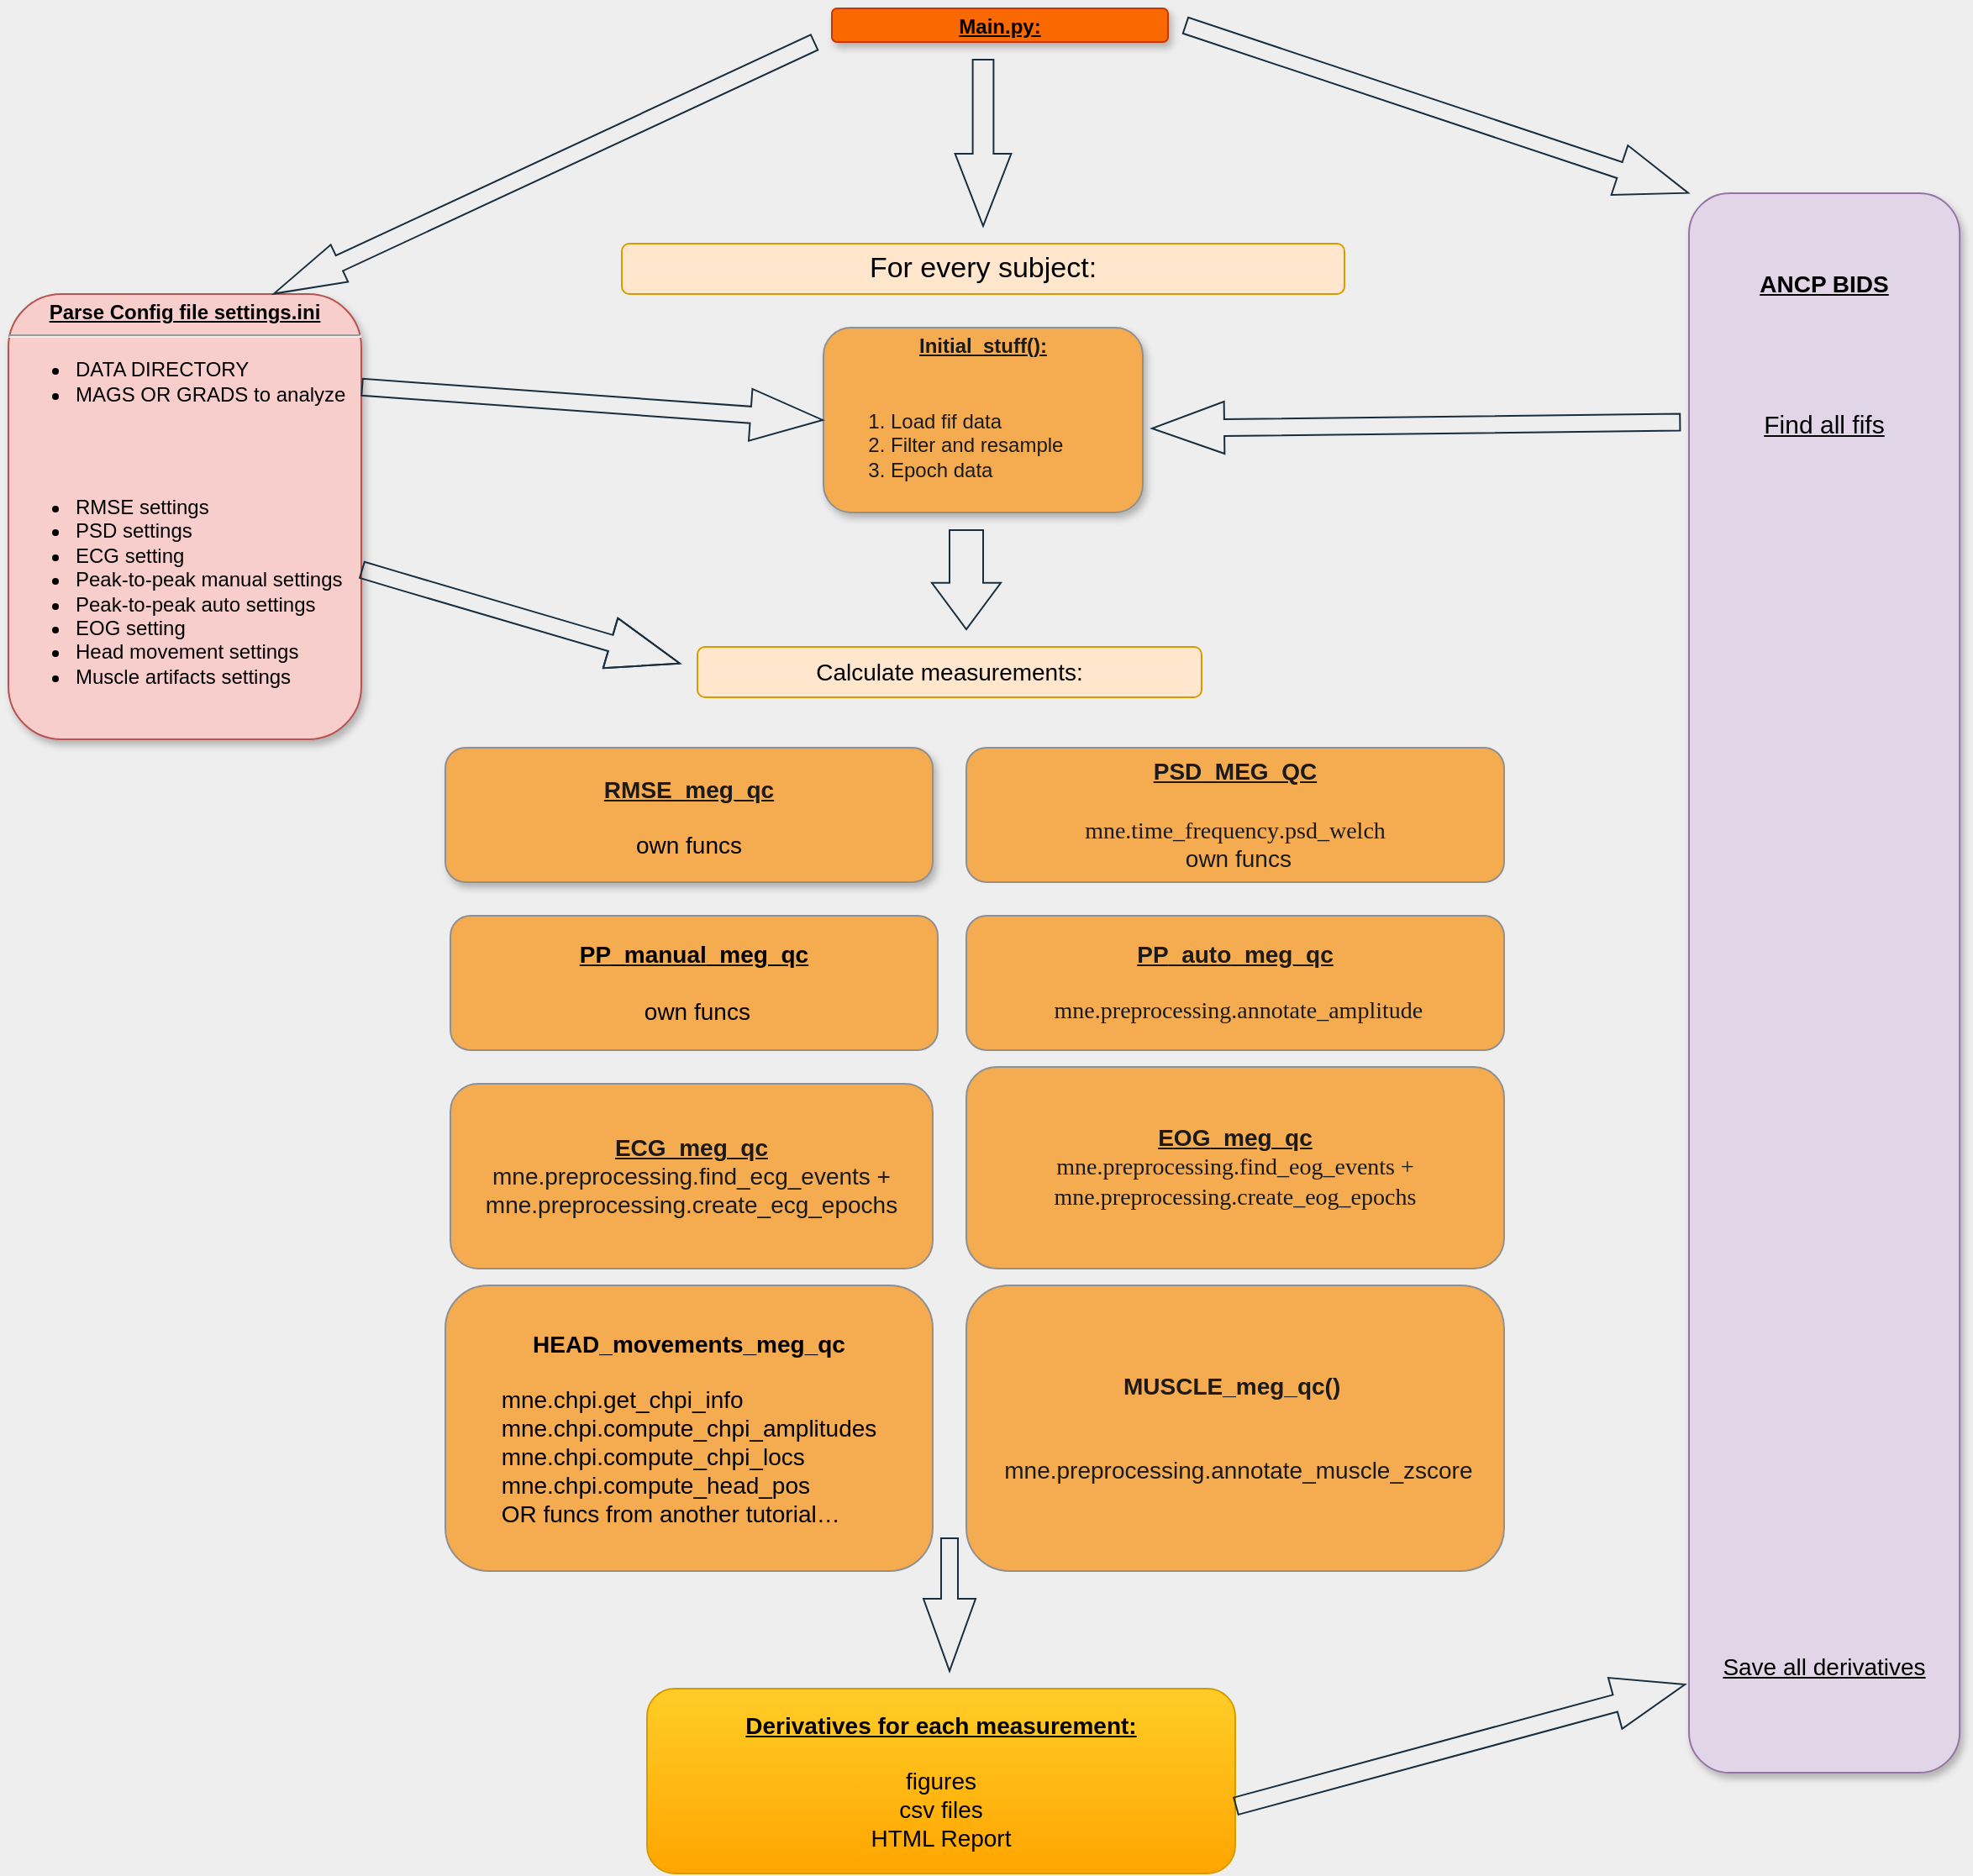 <mxfile version="20.3.0" type="device"><diagram name="Page-1" id="efa7a0a1-bf9b-a30e-e6df-94a7791c09e9"><mxGraphModel dx="1892" dy="1344" grid="1" gridSize="10" guides="1" tooltips="1" connect="1" arrows="1" fold="1" page="1" pageScale="1" pageWidth="826" pageHeight="1169" background="#EEEEEE" math="0" shadow="0"><root><mxCell id="0"/><mxCell id="1" parent="0"/><mxCell id="21" value="&lt;p style=&quot;margin: 0px; margin-top: 4px; text-align: center; text-decoration: underline;&quot;&gt;&lt;b&gt;Initial_stuff():&lt;/b&gt;&lt;/p&gt;&lt;p style=&quot;margin: 0px; margin-top: 4px; text-align: center; text-decoration: underline;&quot;&gt;&lt;span style=&quot;background-color: initial; text-align: left;&quot;&gt;&lt;br&gt;&lt;/span&gt;&lt;/p&gt;&lt;p style=&quot;margin: 0px; margin-top: 4px; text-align: center; text-decoration: underline;&quot;&gt;&lt;/p&gt;&lt;ol&gt;&lt;li style=&quot;text-align: left;&quot;&gt;Load fif data&lt;/li&gt;&lt;li style=&quot;text-align: left;&quot;&gt;Filter and resample&lt;/li&gt;&lt;li style=&quot;text-align: left;&quot;&gt;Epoch data&lt;/li&gt;&lt;/ol&gt;&lt;p&gt;&lt;/p&gt;" style="verticalAlign=top;align=left;overflow=fill;fontSize=12;fontFamily=Helvetica;html=1;strokeColor=#909090;shadow=1;fillColor=#F5AB50;fontColor=#1A1A1A;rounded=1;" parent="1" vertex="1"><mxGeometry x="495" y="210" width="190" height="110" as="geometry"/></mxCell><mxCell id="23" value="&lt;p style=&quot;margin: 4px 0px 0px; text-align: center; text-decoration: underline; font-size: 14px;&quot;&gt;&lt;b style=&quot;&quot;&gt;&lt;font style=&quot;font-size: 14px;&quot;&gt;&lt;br&gt;&lt;/font&gt;&lt;/b&gt;&lt;/p&gt;&lt;p style=&quot;margin: 4px 0px 0px; text-align: center; text-decoration: underline; font-size: 14px;&quot;&gt;&lt;b style=&quot;&quot;&gt;&lt;font style=&quot;font-size: 14px;&quot;&gt;&lt;br&gt;&lt;/font&gt;&lt;/b&gt;&lt;/p&gt;&lt;p style=&quot;margin: 4px 0px 0px; text-align: center; text-decoration: underline; font-size: 14px;&quot;&gt;&lt;b style=&quot;&quot;&gt;&lt;font style=&quot;font-size: 14px;&quot;&gt;ANCP BIDS&lt;/font&gt;&lt;/b&gt;&lt;/p&gt;&lt;p style=&quot;margin: 4px 0px 0px; text-align: center; text-decoration: underline; font-size: 14px;&quot;&gt;&lt;span style=&quot;background-color: initial; text-align: left;&quot;&gt;&lt;br&gt;&lt;/span&gt;&lt;/p&gt;&lt;p style=&quot;margin: 4px 0px 0px; text-align: center; text-decoration: underline; font-size: 14px;&quot;&gt;&lt;span style=&quot;background-color: initial; text-align: left;&quot;&gt;&lt;br&gt;&lt;/span&gt;&lt;/p&gt;&lt;p style=&quot;margin: 4px 0px 0px; text-align: center; text-decoration: underline; font-size: 14px;&quot;&gt;&lt;span style=&quot;background-color: initial; text-align: left;&quot;&gt;&lt;br&gt;&lt;/span&gt;&lt;/p&gt;&lt;p style=&quot;margin: 4px 0px 0px; text-align: center; text-decoration: underline;&quot;&gt;&lt;span style=&quot;background-color: initial; text-align: left;&quot;&gt;&lt;font style=&quot;font-size: 15px;&quot;&gt;Find all fifs&lt;/font&gt;&lt;/span&gt;&lt;/p&gt;&lt;div style=&quot;font-size: 14px;&quot;&gt;&lt;font style=&quot;font-size: 14px;&quot;&gt;&lt;br&gt;&lt;/font&gt;&lt;/div&gt;&lt;div style=&quot;font-size: 14px;&quot;&gt;&lt;font style=&quot;font-size: 14px;&quot;&gt;&lt;br&gt;&lt;/font&gt;&lt;/div&gt;&lt;div style=&quot;font-size: 14px;&quot;&gt;&lt;font style=&quot;font-size: 14px;&quot;&gt;&lt;br&gt;&lt;/font&gt;&lt;/div&gt;&lt;div style=&quot;font-size: 14px;&quot;&gt;&lt;font style=&quot;font-size: 14px;&quot;&gt;&lt;br&gt;&lt;/font&gt;&lt;/div&gt;&lt;div style=&quot;font-size: 14px;&quot;&gt;&lt;font style=&quot;font-size: 14px;&quot;&gt;&lt;br&gt;&lt;/font&gt;&lt;/div&gt;&lt;div style=&quot;font-size: 14px;&quot;&gt;&lt;font style=&quot;font-size: 14px;&quot;&gt;&lt;br&gt;&lt;/font&gt;&lt;/div&gt;&lt;div style=&quot;font-size: 14px;&quot;&gt;&lt;font style=&quot;font-size: 14px;&quot;&gt;&lt;br&gt;&lt;/font&gt;&lt;/div&gt;&lt;div style=&quot;font-size: 14px;&quot;&gt;&lt;font style=&quot;font-size: 14px;&quot;&gt;&lt;br&gt;&lt;/font&gt;&lt;/div&gt;&lt;div style=&quot;font-size: 14px;&quot;&gt;&lt;font style=&quot;font-size: 14px;&quot;&gt;&lt;br&gt;&lt;/font&gt;&lt;/div&gt;&lt;div style=&quot;font-size: 14px;&quot;&gt;&lt;font style=&quot;font-size: 14px;&quot;&gt;&lt;br&gt;&lt;/font&gt;&lt;/div&gt;&lt;div style=&quot;font-size: 14px;&quot;&gt;&lt;font style=&quot;font-size: 14px;&quot;&gt;&lt;br&gt;&lt;/font&gt;&lt;/div&gt;&lt;div style=&quot;font-size: 14px;&quot;&gt;&lt;font style=&quot;font-size: 14px;&quot;&gt;&lt;br&gt;&lt;/font&gt;&lt;/div&gt;&lt;div style=&quot;font-size: 14px;&quot;&gt;&lt;font style=&quot;font-size: 14px;&quot;&gt;&lt;br&gt;&lt;/font&gt;&lt;/div&gt;&lt;div style=&quot;font-size: 14px;&quot;&gt;&lt;font style=&quot;font-size: 14px;&quot;&gt;&lt;br&gt;&lt;/font&gt;&lt;/div&gt;&lt;div style=&quot;font-size: 14px;&quot;&gt;&lt;font style=&quot;font-size: 14px;&quot;&gt;&lt;br&gt;&lt;/font&gt;&lt;/div&gt;&lt;div style=&quot;font-size: 14px;&quot;&gt;&lt;font style=&quot;font-size: 14px;&quot;&gt;&lt;br&gt;&lt;/font&gt;&lt;/div&gt;&lt;div style=&quot;font-size: 14px;&quot;&gt;&lt;font style=&quot;font-size: 14px;&quot;&gt;&lt;br&gt;&lt;/font&gt;&lt;/div&gt;&lt;div style=&quot;font-size: 14px;&quot;&gt;&lt;font style=&quot;font-size: 14px;&quot;&gt;&lt;br&gt;&lt;/font&gt;&lt;/div&gt;&lt;div style=&quot;font-size: 14px;&quot;&gt;&lt;font style=&quot;font-size: 14px;&quot;&gt;&lt;br&gt;&lt;/font&gt;&lt;/div&gt;&lt;div style=&quot;font-size: 14px;&quot;&gt;&lt;font style=&quot;font-size: 14px;&quot;&gt;&lt;br&gt;&lt;/font&gt;&lt;/div&gt;&lt;div style=&quot;font-size: 14px;&quot;&gt;&lt;font style=&quot;font-size: 14px;&quot;&gt;&lt;br&gt;&lt;/font&gt;&lt;/div&gt;&lt;div style=&quot;font-size: 14px;&quot;&gt;&lt;font style=&quot;font-size: 14px;&quot;&gt;&lt;br&gt;&lt;/font&gt;&lt;/div&gt;&lt;div style=&quot;font-size: 14px;&quot;&gt;&lt;font style=&quot;font-size: 14px;&quot;&gt;&lt;br&gt;&lt;/font&gt;&lt;/div&gt;&lt;div style=&quot;font-size: 14px;&quot;&gt;&lt;font style=&quot;font-size: 14px;&quot;&gt;&lt;br&gt;&lt;/font&gt;&lt;/div&gt;&lt;div style=&quot;font-size: 14px;&quot;&gt;&lt;font style=&quot;font-size: 14px;&quot;&gt;&lt;br&gt;&lt;/font&gt;&lt;/div&gt;&lt;div style=&quot;font-size: 14px;&quot;&gt;&lt;font style=&quot;font-size: 14px;&quot;&gt;&lt;br&gt;&lt;/font&gt;&lt;/div&gt;&lt;div style=&quot;font-size: 14px;&quot;&gt;&lt;font style=&quot;font-size: 14px;&quot;&gt;&lt;br&gt;&lt;/font&gt;&lt;/div&gt;&lt;div style=&quot;font-size: 14px;&quot;&gt;&lt;font style=&quot;font-size: 14px;&quot;&gt;&lt;br&gt;&lt;/font&gt;&lt;/div&gt;&lt;div style=&quot;font-size: 14px;&quot;&gt;&lt;font style=&quot;font-size: 14px;&quot;&gt;&lt;br&gt;&lt;/font&gt;&lt;/div&gt;&lt;div style=&quot;font-size: 14px;&quot;&gt;&lt;font style=&quot;font-size: 14px;&quot;&gt;&lt;br&gt;&lt;/font&gt;&lt;/div&gt;&lt;div style=&quot;font-size: 14px;&quot;&gt;&lt;font style=&quot;font-size: 14px;&quot;&gt;&lt;br&gt;&lt;/font&gt;&lt;/div&gt;&lt;div style=&quot;font-size: 14px;&quot;&gt;&lt;font style=&quot;font-size: 14px;&quot;&gt;&lt;br&gt;&lt;/font&gt;&lt;/div&gt;&lt;div style=&quot;font-size: 14px;&quot;&gt;&lt;font style=&quot;font-size: 14px;&quot;&gt;&lt;br&gt;&lt;/font&gt;&lt;/div&gt;&lt;div style=&quot;font-size: 14px;&quot;&gt;&lt;font style=&quot;font-size: 14px;&quot;&gt;&lt;br&gt;&lt;/font&gt;&lt;/div&gt;&lt;div style=&quot;font-size: 14px;&quot;&gt;&lt;font style=&quot;font-size: 14px;&quot;&gt;&lt;br&gt;&lt;/font&gt;&lt;/div&gt;&lt;div style=&quot;font-size: 14px;&quot;&gt;&lt;font style=&quot;font-size: 14px;&quot;&gt;&lt;br&gt;&lt;/font&gt;&lt;/div&gt;&lt;div style=&quot;font-size: 14px;&quot;&gt;&lt;font style=&quot;font-size: 14px;&quot;&gt;&lt;br&gt;&lt;/font&gt;&lt;/div&gt;&lt;div style=&quot;font-size: 14px;&quot;&gt;&lt;font style=&quot;font-size: 14px;&quot;&gt;&lt;br&gt;&lt;/font&gt;&lt;/div&gt;&lt;div style=&quot;font-size: 14px;&quot;&gt;&lt;font style=&quot;font-size: 14px;&quot;&gt;&lt;br&gt;&lt;/font&gt;&lt;/div&gt;&lt;div style=&quot;font-size: 14px;&quot;&gt;&lt;font style=&quot;font-size: 14px;&quot;&gt;&lt;br&gt;&lt;/font&gt;&lt;/div&gt;&lt;div style=&quot;font-size: 14px;&quot;&gt;&lt;br&gt;&lt;/div&gt;&lt;div style=&quot;font-size: 14px;&quot;&gt;&lt;font style=&quot;font-size: 14px;&quot;&gt;&lt;br&gt;&lt;/font&gt;&lt;/div&gt;&lt;span style=&quot;font-size: 14px; background-color: initial;&quot;&gt;&lt;br&gt;&lt;div style=&quot;text-align: center;&quot;&gt;&lt;span style=&quot;background-color: initial;&quot;&gt;&lt;u&gt;Save all derivatives&lt;/u&gt;&lt;/span&gt;&lt;/div&gt;&lt;/span&gt;&lt;p&gt;&lt;/p&gt;" style="verticalAlign=top;align=left;overflow=fill;fontSize=12;fontFamily=Helvetica;html=1;strokeColor=#9673a6;shadow=1;fillColor=#e1d5e7;rounded=1;" parent="1" vertex="1"><mxGeometry x="1010" y="130" width="161.08" height="940" as="geometry"/></mxCell><mxCell id="24" value="&lt;br style=&quot;font-size: 14px;&quot;&gt;&lt;u style=&quot;font-weight: bold; font-size: 14px;&quot;&gt;RMSE_meg_qc&lt;/u&gt;&lt;br style=&quot;font-size: 14px;&quot;&gt;&lt;span style=&quot;font-size: 14px; color: rgb(0, 0, 0); font-family: Calibri, sans-serif; text-align: start; background-color: initial;&quot;&gt;&lt;br style=&quot;font-size: 14px;&quot;&gt;own funcs&lt;/span&gt;" style="verticalAlign=top;align=center;overflow=fill;fontSize=14;fontFamily=Helvetica;html=1;strokeColor=#909090;shadow=1;fillColor=#F5AB50;fontColor=#1A1A1A;rounded=1;" parent="1" vertex="1"><mxGeometry x="270" y="460" width="290" height="80" as="geometry"/></mxCell><mxCell id="25" value="&lt;p style=&quot;margin: 0px; margin-top: 4px; text-align: center; text-decoration: underline;&quot;&gt;&lt;b&gt;Main.py:&lt;/b&gt;&lt;/p&gt;&lt;hr&gt;&lt;p style=&quot;margin: 0px; margin-left: 8px;&quot;&gt;&lt;br&gt;&lt;/p&gt;" style="verticalAlign=top;align=left;overflow=fill;fontSize=12;fontFamily=Helvetica;html=1;strokeColor=#C73500;shadow=1;fillColor=#fa6800;fontColor=#000000;rounded=1;" parent="1" vertex="1"><mxGeometry x="500" y="20" width="200" height="20" as="geometry"/></mxCell><mxCell id="jRPdb1CF7oaLhcxtsUkz-114" value="&lt;p style=&quot;margin: 0px; margin-top: 4px; text-align: center; text-decoration: underline;&quot;&gt;&lt;b&gt;Parse Config file settings.ini&lt;/b&gt;&lt;/p&gt;&lt;hr&gt;&lt;p style=&quot;margin: 0px; margin-left: 8px;&quot;&gt;&lt;/p&gt;&lt;ul&gt;&lt;li&gt;DATA DIRECTORY&amp;nbsp;&lt;/li&gt;&lt;li&gt;MAGS OR GRADS to analyze&lt;/li&gt;&lt;/ul&gt;&lt;div&gt;&lt;br&gt;&lt;/div&gt;&lt;div&gt;&lt;br&gt;&lt;/div&gt;&lt;ul&gt;&lt;li&gt;RMSE settings&lt;/li&gt;&lt;li&gt;PSD settings&lt;/li&gt;&lt;li&gt;ECG setting&lt;/li&gt;&lt;li&gt;Peak-to-peak manual settings&lt;/li&gt;&lt;li&gt;Peak-to-peak auto settings&lt;/li&gt;&lt;li&gt;EOG setting&lt;/li&gt;&lt;li&gt;Head movement settings&lt;/li&gt;&lt;li&gt;Muscle artifacts settings&lt;/li&gt;&lt;/ul&gt;&lt;p&gt;&lt;/p&gt;" style="verticalAlign=top;align=left;overflow=fill;fontSize=12;fontFamily=Helvetica;html=1;strokeColor=#b85450;shadow=1;fillColor=#f8cecc;rounded=1;" parent="1" vertex="1"><mxGeometry x="10" y="190" width="210" height="265" as="geometry"/></mxCell><mxCell id="jRPdb1CF7oaLhcxtsUkz-131" value="For every subject:" style="rounded=1;whiteSpace=wrap;html=1;strokeColor=#d79b00;fontSize=17;fillColor=#ffe6cc;" parent="1" vertex="1"><mxGeometry x="375" y="160" width="430" height="30" as="geometry"/></mxCell><mxCell id="jRPdb1CF7oaLhcxtsUkz-134" value="&lt;b style=&quot;text-align: start; font-size: 14px;&quot;&gt;&lt;span style=&quot;font-family: Calibri, sans-serif; font-size: 14px;&quot;&gt;&lt;u style=&quot;font-size: 14px;&quot;&gt;PSD_MEG_QC&lt;/u&gt;&lt;/span&gt;&lt;span style=&quot;font-family: Calibri, sans-serif; font-size: 14px;&quot; lang=&quot;EN-US&quot;&gt;&lt;br style=&quot;font-size: 14px;&quot;&gt;&lt;/span&gt;&lt;/b&gt;&lt;span style=&quot;text-align: start; font-family: Menlo; font-size: 14px;&quot;&gt;&lt;br style=&quot;font-size: 14px;&quot;&gt;&lt;font style=&quot;font-size: 14px;&quot;&gt;mne&lt;/font&gt;&lt;/span&gt;&lt;font style=&quot;font-size: 14px;&quot;&gt;&lt;span style=&quot;text-align: start; font-family: Menlo; font-size: 14px;&quot;&gt;.&lt;/span&gt;&lt;span style=&quot;text-align: start; font-family: Menlo; font-size: 14px;&quot;&gt;time_frequency&lt;/span&gt;&lt;span style=&quot;text-align: start; font-family: Menlo; font-size: 14px;&quot; lang=&quot;EN-US&quot;&gt;.&lt;/span&gt;&lt;span style=&quot;text-align: start; font-size: 14px;&quot;&gt;&lt;font face=&quot;Menlo&quot; style=&quot;font-size: 14px;&quot;&gt;psd_welch&lt;br style=&quot;font-size: 14px;&quot;&gt;&lt;/font&gt;&lt;/span&gt;&lt;span style=&quot;text-align: start; font-family: Calibri, sans-serif; font-size: 14px;&quot; lang=&quot;EN-US&quot;&gt;&amp;nbsp;own funcs&lt;/span&gt;&lt;/font&gt;&lt;span style=&quot;color: rgb(0, 0, 0); font-size: 14px; text-align: start;&quot;&gt;&lt;/span&gt;" style="rounded=1;whiteSpace=wrap;html=1;strokeColor=#909090;fontSize=14;fontColor=#1A1A1A;fillColor=#F5AB50;" parent="1" vertex="1"><mxGeometry x="580" y="460" width="320" height="80" as="geometry"/></mxCell><mxCell id="jRPdb1CF7oaLhcxtsUkz-135" value="&lt;b&gt;&lt;u&gt;&lt;span style=&quot;color: rgb(0, 0, 0); text-align: start; font-size: 14px; font-family: Calibri, sans-serif;&quot; lang=&quot;EN-US&quot;&gt;PP&lt;/span&gt;&lt;span style=&quot;color: rgb(0, 0, 0); text-align: start; font-size: 14px; font-family: Calibri, sans-serif;&quot;&gt;_manual&lt;/span&gt;&lt;span style=&quot;color: rgb(0, 0, 0); text-align: start; font-size: 14px; font-family: Calibri, sans-serif;&quot; lang=&quot;EN-US&quot;&gt;_meg_qc&lt;/span&gt;&lt;/u&gt;&lt;/b&gt;&lt;span style=&quot;color: rgb(0, 0, 0); text-align: start; font-size: 14px; font-family: Calibri, sans-serif;&quot;&gt;&lt;br style=&quot;font-size: 14px;&quot;&gt;&lt;/span&gt;&lt;span style=&quot;color: rgb(0, 0, 0); text-align: start; font-size: 14px; font-family: Calibri, sans-serif;&quot; lang=&quot;EN-US&quot;&gt;&lt;br style=&quot;font-size: 14px;&quot;&gt;&amp;nbsp;own funcs&lt;/span&gt;&lt;span style=&quot;color: rgb(0, 0, 0); font-size: 14px; text-align: start;&quot;&gt;&lt;/span&gt;" style="rounded=1;whiteSpace=wrap;html=1;strokeColor=#909090;fontSize=14;fontColor=#1A1A1A;fillColor=#F5AB50;" parent="1" vertex="1"><mxGeometry x="273" y="560" width="290" height="80" as="geometry"/></mxCell><mxCell id="jRPdb1CF7oaLhcxtsUkz-136" value="&lt;b&gt;&lt;u&gt;&lt;span style=&quot;text-align: start; font-size: 14px; font-family: Calibri, sans-serif;&quot; lang=&quot;EN-US&quot;&gt;PP&lt;/span&gt;&lt;span style=&quot;text-align: start; font-size: 14px; font-family: Calibri, sans-serif;&quot;&gt;_auto&lt;/span&gt;&lt;/u&gt;&lt;/b&gt;&lt;span style=&quot;text-align: start; font-size: 14px; font-family: Calibri, sans-serif;&quot; lang=&quot;EN-US&quot;&gt;&lt;b&gt;&lt;u&gt;_meg_qc&lt;/u&gt;&lt;/b&gt;&lt;br&gt;&lt;br style=&quot;font-size: 14px;&quot;&gt;&lt;/span&gt;&lt;span style=&quot;text-align: start; font-size: 14px; font-family: Calibri, sans-serif;&quot; lang=&quot;EN-US&quot;&gt;&amp;nbsp;&lt;/span&gt;&lt;span style=&quot;text-align: start; font-size: 14px; font-family: Menlo;&quot;&gt;mne&lt;/span&gt;&lt;span style=&quot;text-align: start; font-size: 14px; font-family: Menlo;&quot;&gt;.&lt;/span&gt;&lt;span style=&quot;text-align: start; font-size: 14px; font-family: Menlo;&quot;&gt;preprocessing&lt;/span&gt;&lt;span style=&quot;text-align: start; font-size: 14px; font-family: Menlo;&quot;&gt;.&lt;/span&gt;&lt;span style=&quot;text-align: start; font-size: 14px; font-family: Menlo;&quot;&gt;annotate_amplitude&lt;/span&gt;&lt;span style=&quot;color: rgb(0, 0, 0); font-size: 14px; text-align: start;&quot;&gt;&lt;/span&gt;" style="rounded=1;whiteSpace=wrap;html=1;strokeColor=#909090;fontSize=14;fontColor=#1A1A1A;fillColor=#F5AB50;" parent="1" vertex="1"><mxGeometry x="580" y="560" width="320" height="80" as="geometry"/></mxCell><mxCell id="jRPdb1CF7oaLhcxtsUkz-137" value="&lt;b&gt;&lt;u&gt;ECG_meg_qc&lt;/u&gt;&lt;/b&gt; mne.preprocessing.find_ecg_events + mne.preprocessing.create_ecg_epochs" style="rounded=1;whiteSpace=wrap;html=1;strokeColor=#909090;fontSize=14;fontColor=#1A1A1A;fillColor=#F5AB50;" parent="1" vertex="1"><mxGeometry x="273" y="660" width="287" height="110" as="geometry"/></mxCell><mxCell id="jRPdb1CF7oaLhcxtsUkz-138" value="&lt;u style=&quot;&quot;&gt;&lt;span style=&quot;font-weight: bold; text-align: start; font-size: 14px; font-family: Calibri, sans-serif;&quot;&gt;E&lt;/span&gt;&lt;span style=&quot;font-weight: bold; text-align: start; font-size: 14px; font-family: Calibri, sans-serif;&quot; lang=&quot;EN-US&quot;&gt;O&lt;/span&gt;&lt;span style=&quot;font-weight: bold; text-align: start; font-size: 14px; font-family: Calibri, sans-serif;&quot;&gt;G&lt;/span&gt;&lt;span style=&quot;text-align: start; font-size: 14px;&quot; lang=&quot;EN-US&quot;&gt;&lt;font face=&quot;Calibri, sans-serif&quot;&gt;&lt;b&gt;_meg_qc&lt;br&gt;&lt;/b&gt;&lt;/font&gt;&lt;/span&gt;&lt;/u&gt;&lt;span style=&quot;text-align: start; font-size: 14px; font-family: Menlo;&quot;&gt;mne&lt;/span&gt;&lt;span style=&quot;text-align: start; font-size: 14px; font-family: Menlo;&quot;&gt;.&lt;/span&gt;&lt;span style=&quot;text-align: start; font-size: 14px; font-family: Menlo;&quot;&gt;preprocessing&lt;/span&gt;&lt;span style=&quot;text-align: start; font-size: 14px; font-family: Menlo;&quot;&gt;.&lt;/span&gt;&lt;span style=&quot;text-align: start; font-size: 14px; font-family: Menlo;&quot;&gt;find_e&lt;/span&gt;&lt;span style=&quot;text-align: start; font-size: 14px; font-family: Menlo;&quot; lang=&quot;EN-US&quot;&gt;o&lt;/span&gt;&lt;span style=&quot;text-align: start; font-size: 14px; font-family: Menlo;&quot;&gt;g_events&lt;/span&gt;&lt;span style=&quot;text-align: start; font-size: 14px; font-family: Menlo;&quot; lang=&quot;EN-US&quot;&gt; + &lt;/span&gt;&lt;span style=&quot;text-align: start; font-size: 14px; font-family: Menlo;&quot;&gt;mne&lt;/span&gt;&lt;span style=&quot;text-align: start; font-size: 14px; font-family: Menlo;&quot;&gt;.&lt;/span&gt;&lt;span style=&quot;text-align: start; font-size: 14px; font-family: Menlo;&quot;&gt;preprocessing&lt;/span&gt;&lt;span style=&quot;text-align: start; font-size: 14px; font-family: Menlo;&quot;&gt;.&lt;/span&gt;&lt;span style=&quot;text-align: start; font-size: 14px; font-family: Menlo;&quot;&gt;create_e&lt;/span&gt;&lt;span style=&quot;text-align: start; font-size: 14px; font-family: Menlo;&quot; lang=&quot;EN-US&quot;&gt;o&lt;/span&gt;&lt;span style=&quot;text-align: start; font-size: 14px; font-family: Menlo;&quot;&gt;g_epochs&lt;/span&gt;&lt;span style=&quot;color: rgb(0, 0, 0); font-size: 14px; text-align: start;&quot;&gt;&lt;/span&gt;" style="rounded=1;whiteSpace=wrap;html=1;strokeColor=#909090;fontSize=14;fontColor=#1A1A1A;fillColor=#F5AB50;" parent="1" vertex="1"><mxGeometry x="580" y="650" width="320" height="120" as="geometry"/></mxCell><mxCell id="jRPdb1CF7oaLhcxtsUkz-139" value="&lt;b&gt;&lt;span style=&quot;color: rgb(0, 0, 0); text-align: start; font-size: 14px; font-family: Calibri, sans-serif;&quot; lang=&quot;EN-US&quot;&gt;HEAD&lt;/span&gt;&lt;span style=&quot;color: rgb(0, 0, 0); text-align: start; font-size: 14px; font-family: Calibri, sans-serif;&quot;&gt;_movements&lt;/span&gt;&lt;span style=&quot;color: rgb(0, 0, 0); text-align: start; font-size: 14px; font-family: Calibri, sans-serif;&quot; lang=&quot;EN-US&quot;&gt;_meg_qc&lt;/span&gt;&lt;/b&gt;&lt;span style=&quot;text-align: start; font-size: 14px;&quot;&gt;&lt;br style=&quot;font-size: 14px;&quot;&gt;&lt;br style=&quot;font-size: 14px;&quot;&gt;&lt;div style=&quot;font-size: 14px;&quot;&gt;&lt;font face=&quot;Calibri, sans-serif&quot; color=&quot;#000000&quot; style=&quot;font-size: 14px;&quot;&gt;&lt;span style=&quot;font-size: 14px;&quot;&gt;mne.chpi.get_chpi_info&amp;nbsp;&lt;/span&gt;&lt;/font&gt;&lt;/div&gt;&lt;div style=&quot;font-size: 14px;&quot;&gt;&lt;font face=&quot;Calibri, sans-serif&quot; color=&quot;#000000&quot; style=&quot;font-size: 14px;&quot;&gt;&lt;span style=&quot;font-size: 14px;&quot;&gt;mne.chpi.compute_chpi_amplitudes&lt;/span&gt;&lt;/font&gt;&lt;/div&gt;&lt;div style=&quot;font-size: 14px;&quot;&gt;&lt;font face=&quot;Calibri, sans-serif&quot; color=&quot;#000000&quot; style=&quot;font-size: 14px;&quot;&gt;&lt;span style=&quot;font-size: 14px;&quot;&gt;mne.chpi.compute_chpi_locs&lt;/span&gt;&lt;/font&gt;&lt;/div&gt;&lt;div style=&quot;font-size: 14px;&quot;&gt;&lt;font face=&quot;Calibri, sans-serif&quot; color=&quot;#000000&quot; style=&quot;font-size: 14px;&quot;&gt;&lt;span style=&quot;font-size: 14px;&quot;&gt;mne.chpi.compute_head_pos&lt;/span&gt;&lt;/font&gt;&lt;/div&gt;&lt;div style=&quot;font-size: 14px;&quot;&gt;&lt;font face=&quot;Calibri, sans-serif&quot; color=&quot;#000000&quot; style=&quot;font-size: 14px;&quot;&gt;&lt;span style=&quot;font-size: 14px;&quot;&gt;OR funcs from another tutorial…&lt;/span&gt;&lt;/font&gt;&lt;/div&gt;&lt;/span&gt;&lt;span style=&quot;color: rgb(0, 0, 0); font-size: 14px; text-align: start;&quot;&gt;&lt;/span&gt;" style="rounded=1;whiteSpace=wrap;html=1;strokeColor=#909090;fontSize=14;fontColor=#1A1A1A;fillColor=#F5AB50;" parent="1" vertex="1"><mxGeometry x="270" y="780" width="290" height="170" as="geometry"/></mxCell><mxCell id="jRPdb1CF7oaLhcxtsUkz-140" value="&lt;b&gt;MUSCLE_meg_qc()&amp;nbsp;&lt;/b&gt;&lt;br&gt;&lt;br&gt;&lt;br&gt;&amp;nbsp;mne.preprocessing.annotate_muscle_zscore" style="rounded=1;whiteSpace=wrap;html=1;strokeColor=#909090;fontSize=14;fontColor=#1A1A1A;fillColor=#F5AB50;" parent="1" vertex="1"><mxGeometry x="580" y="780" width="320" height="170" as="geometry"/></mxCell><mxCell id="jRPdb1CF7oaLhcxtsUkz-141" value="&lt;b&gt;&lt;u&gt;Derivatives for each measurement:&lt;/u&gt;&lt;/b&gt;&lt;br&gt;&lt;br&gt;figures&lt;br&gt;csv files&lt;br&gt;HTML Report" style="rounded=1;whiteSpace=wrap;html=1;strokeColor=#d79b00;fontSize=14;fillColor=#ffcd28;gradientColor=#ffa500;" parent="1" vertex="1"><mxGeometry x="390" y="1020" width="350" height="110" as="geometry"/></mxCell><mxCell id="jRPdb1CF7oaLhcxtsUkz-142" value="" style="shape=flexArrow;endArrow=classic;html=1;rounded=0;strokeColor=#182E3E;fontSize=14;fontColor=#1A1A1A;startSize=14;endSize=14;curved=1;width=10.476;entryX=-0.012;entryY=0.944;entryDx=0;entryDy=0;entryPerimeter=0;" parent="1" edge="1" target="23"><mxGeometry width="50" height="50" relative="1" as="geometry"><mxPoint x="740" y="1090" as="sourcePoint"/><mxPoint x="1010" y="1030" as="targetPoint"/></mxGeometry></mxCell><mxCell id="jRPdb1CF7oaLhcxtsUkz-143" value="" style="shape=flexArrow;endArrow=classic;html=1;rounded=0;strokeColor=#182E3E;fontSize=14;fontColor=#1A1A1A;startSize=14;endSize=14;curved=1;exitX=-0.03;exitY=0.145;exitDx=0;exitDy=0;exitPerimeter=0;" parent="1" source="23" edge="1"><mxGeometry width="50" height="50" relative="1" as="geometry"><mxPoint x="810" y="400" as="sourcePoint"/><mxPoint x="690" y="270" as="targetPoint"/></mxGeometry></mxCell><mxCell id="jRPdb1CF7oaLhcxtsUkz-144" value="" style="shape=flexArrow;endArrow=classic;html=1;rounded=0;strokeColor=#182E3E;fontSize=14;fontColor=#1A1A1A;startSize=14;endSize=14;curved=1;entryX=0.75;entryY=0;entryDx=0;entryDy=0;endWidth=13.333;" parent="1" target="jRPdb1CF7oaLhcxtsUkz-114" edge="1"><mxGeometry width="50" height="50" relative="1" as="geometry"><mxPoint x="490" y="40" as="sourcePoint"/><mxPoint x="530" y="230" as="targetPoint"/><Array as="points"/></mxGeometry></mxCell><mxCell id="jRPdb1CF7oaLhcxtsUkz-147" value="" style="shape=flexArrow;endArrow=classic;html=1;rounded=0;strokeColor=#182E3E;fontSize=14;fontColor=#1A1A1A;startSize=14;endSize=14;curved=1;width=12.381;" parent="1" edge="1"><mxGeometry width="50" height="50" relative="1" as="geometry"><mxPoint x="590" y="50" as="sourcePoint"/><mxPoint x="590" y="150" as="targetPoint"/></mxGeometry></mxCell><mxCell id="jRPdb1CF7oaLhcxtsUkz-148" value="" style="shape=flexArrow;endArrow=classic;html=1;rounded=0;strokeColor=#182E3E;fontSize=14;fontColor=#1A1A1A;startSize=14;endSize=14;curved=1;exitX=1;exitY=0.209;exitDx=0;exitDy=0;exitPerimeter=0;entryX=0;entryY=0.5;entryDx=0;entryDy=0;" parent="1" source="jRPdb1CF7oaLhcxtsUkz-114" target="21" edge="1"><mxGeometry width="50" height="50" relative="1" as="geometry"><mxPoint x="480" y="350" as="sourcePoint"/><mxPoint x="530" y="300" as="targetPoint"/></mxGeometry></mxCell><mxCell id="jRPdb1CF7oaLhcxtsUkz-150" value="Calculate measurements:" style="rounded=1;whiteSpace=wrap;html=1;strokeColor=#d79b00;fontSize=14;fillColor=#ffe6cc;" parent="1" vertex="1"><mxGeometry x="420" y="400" width="300" height="30" as="geometry"/></mxCell><mxCell id="jRPdb1CF7oaLhcxtsUkz-151" value="" style="shape=flexArrow;endArrow=classic;html=1;rounded=0;strokeColor=#182E3E;fontSize=14;fontColor=#FFFFFF;startSize=14;endSize=8.876;curved=1;width=20;" parent="1" edge="1"><mxGeometry width="50" height="50" relative="1" as="geometry"><mxPoint x="580" y="330" as="sourcePoint"/><mxPoint x="580" y="390" as="targetPoint"/></mxGeometry></mxCell><mxCell id="jRPdb1CF7oaLhcxtsUkz-152" value="" style="shape=flexArrow;endArrow=classic;html=1;rounded=0;strokeColor=#182E3E;fontSize=14;fontColor=#FFFFFF;startSize=14;endSize=14;curved=1;" parent="1" edge="1"><mxGeometry width="50" height="50" relative="1" as="geometry"><mxPoint x="570" y="930" as="sourcePoint"/><mxPoint x="570" y="1010" as="targetPoint"/></mxGeometry></mxCell><mxCell id="jRPdb1CF7oaLhcxtsUkz-154" value="" style="shape=flexArrow;endArrow=classic;html=1;rounded=0;strokeColor=#182E3E;fontSize=14;fontColor=#FFFFFF;startSize=14;endSize=14;curved=1;" parent="1" source="jRPdb1CF7oaLhcxtsUkz-114" edge="1"><mxGeometry width="50" height="50" relative="1" as="geometry"><mxPoint x="350" y="460" as="sourcePoint"/><mxPoint x="410" y="410" as="targetPoint"/><Array as="points"><mxPoint x="240" y="360"/></Array></mxGeometry></mxCell><mxCell id="jRPdb1CF7oaLhcxtsUkz-155" value="" style="shape=flexArrow;endArrow=classic;html=1;rounded=0;strokeColor=#182E3E;fontSize=14;fontColor=#FFFFFF;startSize=14;endSize=14;curved=1;entryX=0;entryY=0;entryDx=0;entryDy=0;" parent="1" target="23" edge="1"><mxGeometry width="50" height="50" relative="1" as="geometry"><mxPoint x="710" y="30" as="sourcePoint"/><mxPoint x="1110" y="230" as="targetPoint"/></mxGeometry></mxCell></root></mxGraphModel></diagram></mxfile>